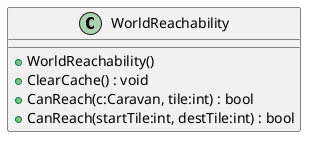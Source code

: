 @startuml
class WorldReachability {
    + WorldReachability()
    + ClearCache() : void
    + CanReach(c:Caravan, tile:int) : bool
    + CanReach(startTile:int, destTile:int) : bool
}
@enduml
